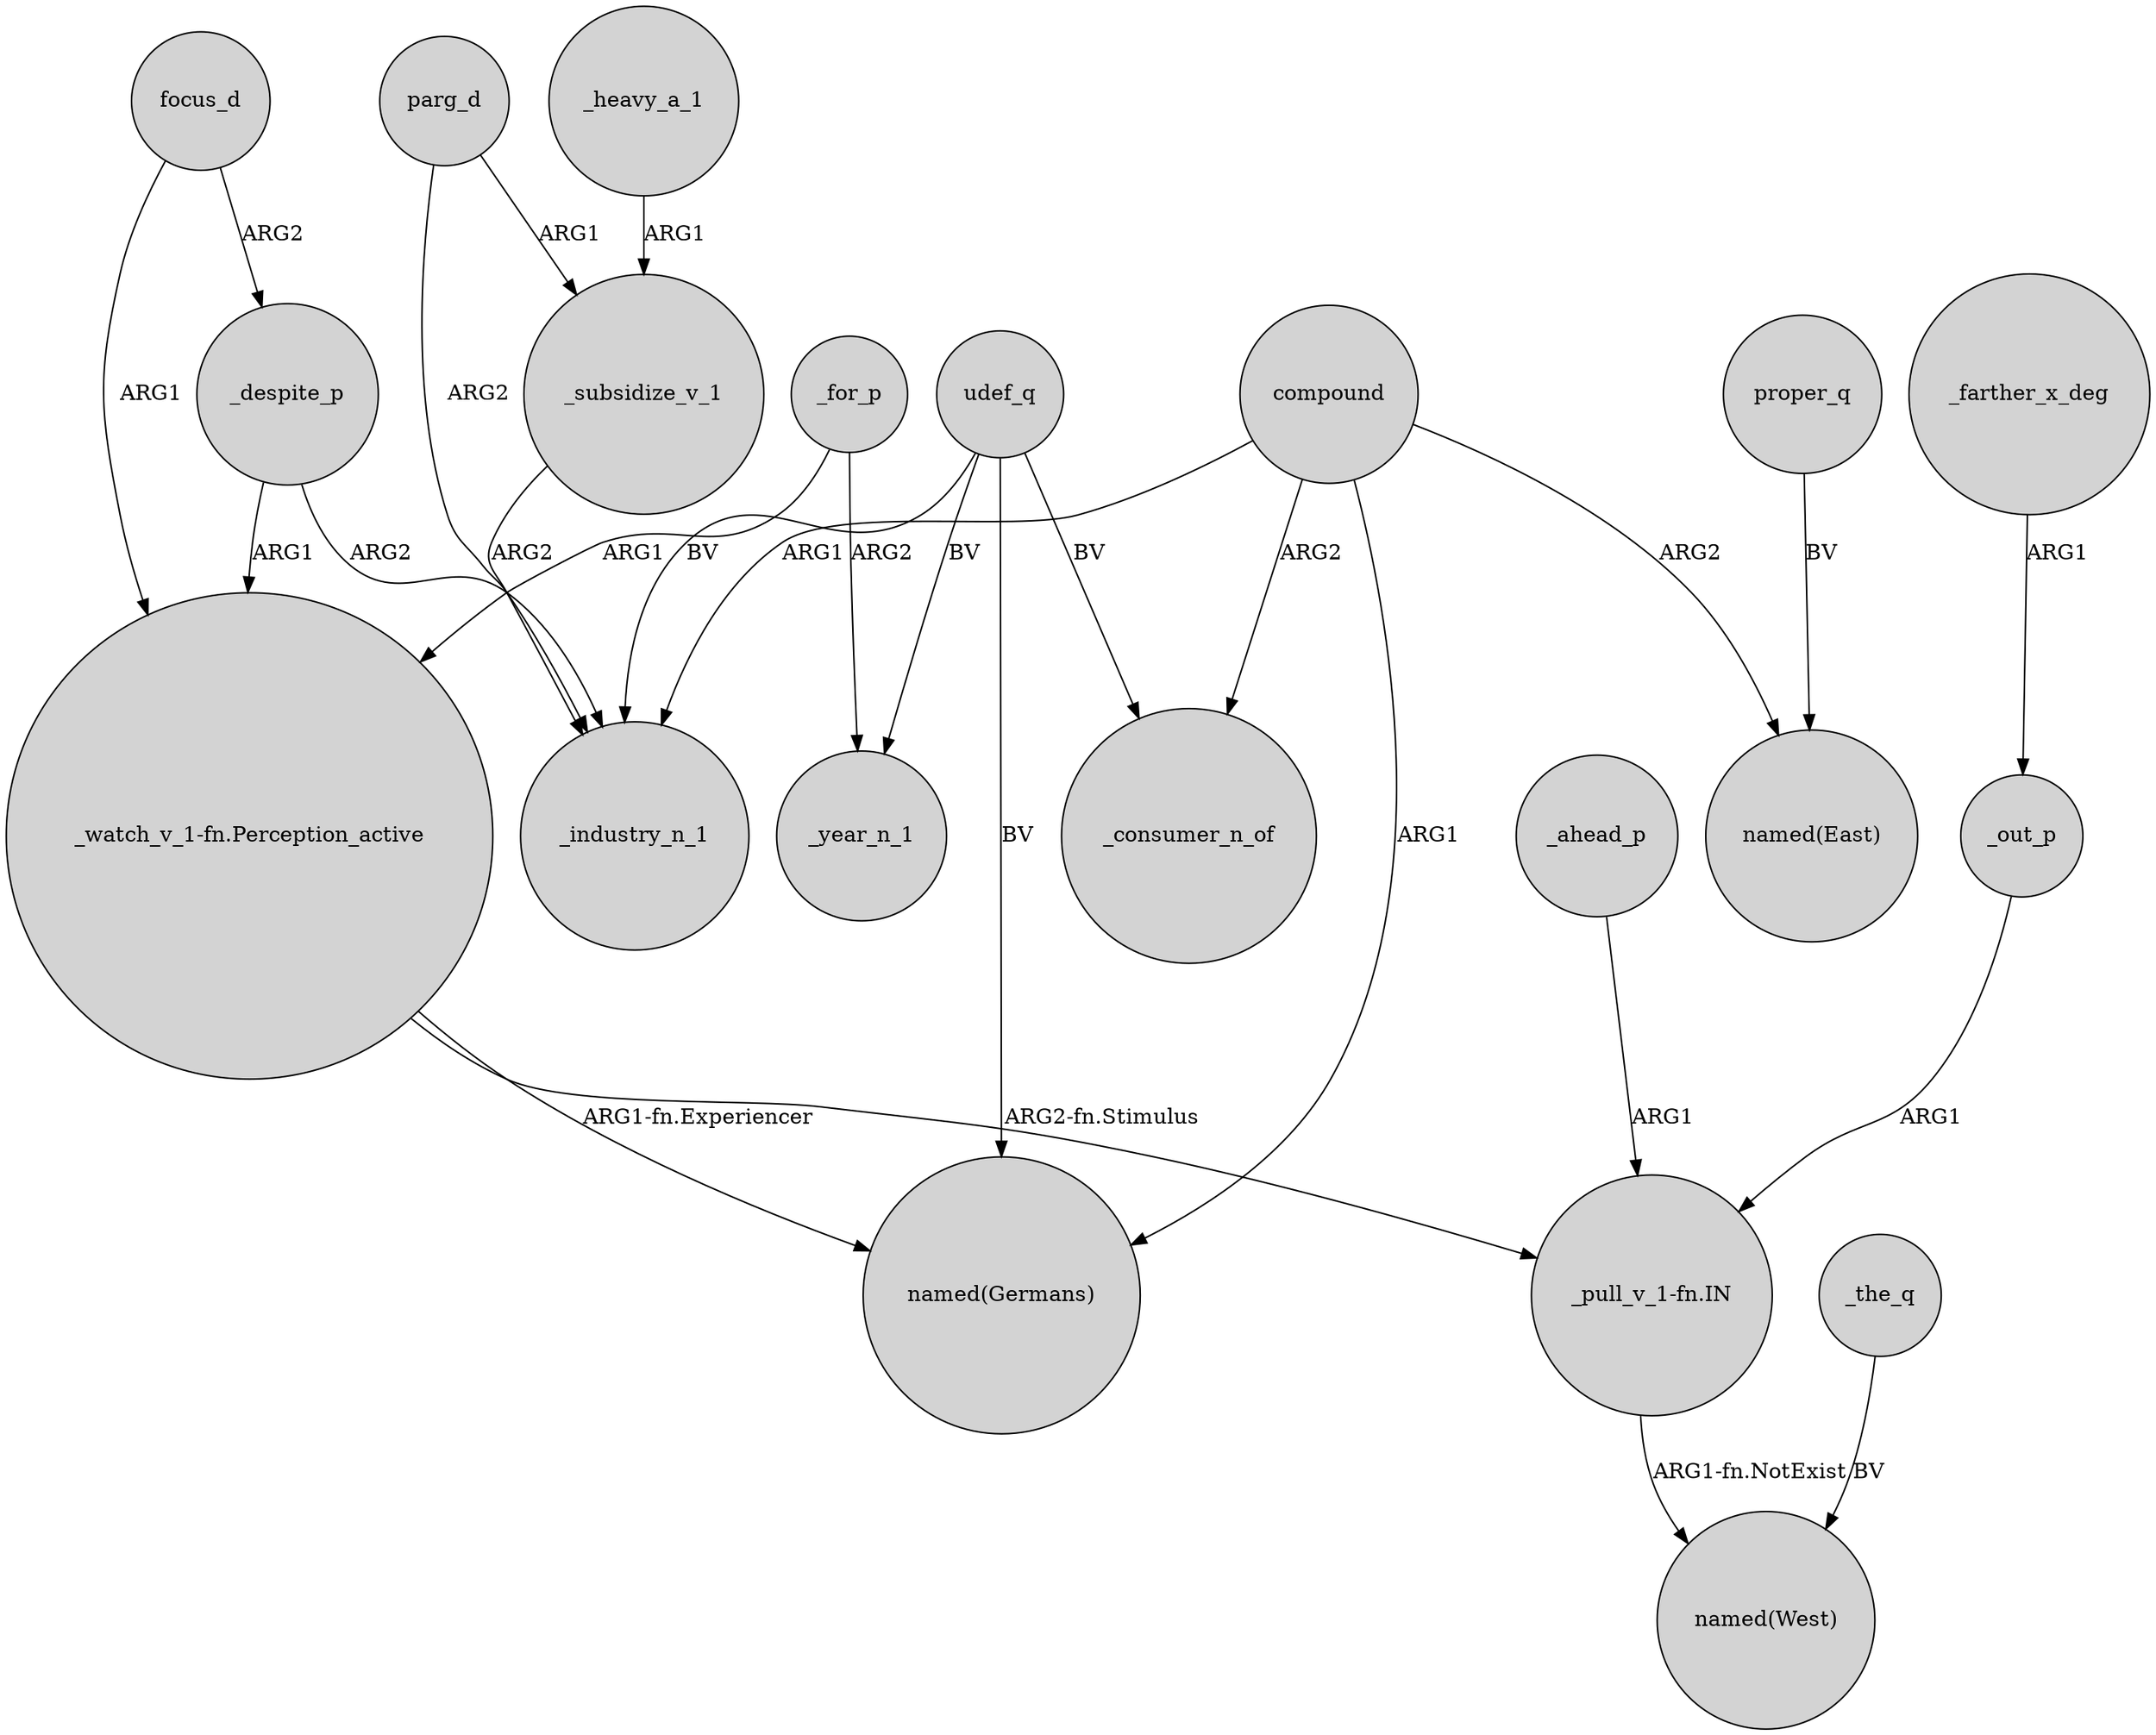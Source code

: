 digraph {
	node [shape=circle style=filled]
	_despite_p -> _industry_n_1 [label=ARG2]
	parg_d -> _industry_n_1 [label=ARG2]
	_heavy_a_1 -> _subsidize_v_1 [label=ARG1]
	_for_p -> _year_n_1 [label=ARG2]
	_ahead_p -> "_pull_v_1-fn.IN" [label=ARG1]
	parg_d -> _subsidize_v_1 [label=ARG1]
	"_pull_v_1-fn.IN" -> "named(West)" [label="ARG1-fn.NotExist"]
	compound -> "named(Germans)" [label=ARG1]
	compound -> _industry_n_1 [label=ARG1]
	focus_d -> _despite_p [label=ARG2]
	"_watch_v_1-fn.Perception_active" -> "_pull_v_1-fn.IN" [label="ARG2-fn.Stimulus"]
	udef_q -> "named(Germans)" [label=BV]
	focus_d -> "_watch_v_1-fn.Perception_active" [label=ARG1]
	udef_q -> _consumer_n_of [label=BV]
	_subsidize_v_1 -> _industry_n_1 [label=ARG2]
	"_watch_v_1-fn.Perception_active" -> "named(Germans)" [label="ARG1-fn.Experiencer"]
	_despite_p -> "_watch_v_1-fn.Perception_active" [label=ARG1]
	compound -> _consumer_n_of [label=ARG2]
	udef_q -> _year_n_1 [label=BV]
	_the_q -> "named(West)" [label=BV]
	_farther_x_deg -> _out_p [label=ARG1]
	_out_p -> "_pull_v_1-fn.IN" [label=ARG1]
	proper_q -> "named(East)" [label=BV]
	_for_p -> "_watch_v_1-fn.Perception_active" [label=ARG1]
	udef_q -> _industry_n_1 [label=BV]
	compound -> "named(East)" [label=ARG2]
}
